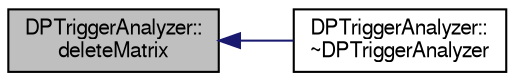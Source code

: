 digraph "DPTriggerAnalyzer::deleteMatrix"
{
  bgcolor="transparent";
  edge [fontname="FreeSans",fontsize="10",labelfontname="FreeSans",labelfontsize="10"];
  node [fontname="FreeSans",fontsize="10",shape=record];
  rankdir="LR";
  Node1 [label="DPTriggerAnalyzer::\ldeleteMatrix",height=0.2,width=0.4,color="black", fillcolor="grey75", style="filled" fontcolor="black"];
  Node1 -> Node2 [dir="back",color="midnightblue",fontsize="10",style="solid",fontname="FreeSans"];
  Node2 [label="DPTriggerAnalyzer::\l~DPTriggerAnalyzer",height=0.2,width=0.4,color="black",URL="$d8/dda/classDPTriggerAnalyzer.html#aafe19ecd55ef067ce2327ec5e7b380c4"];
}
